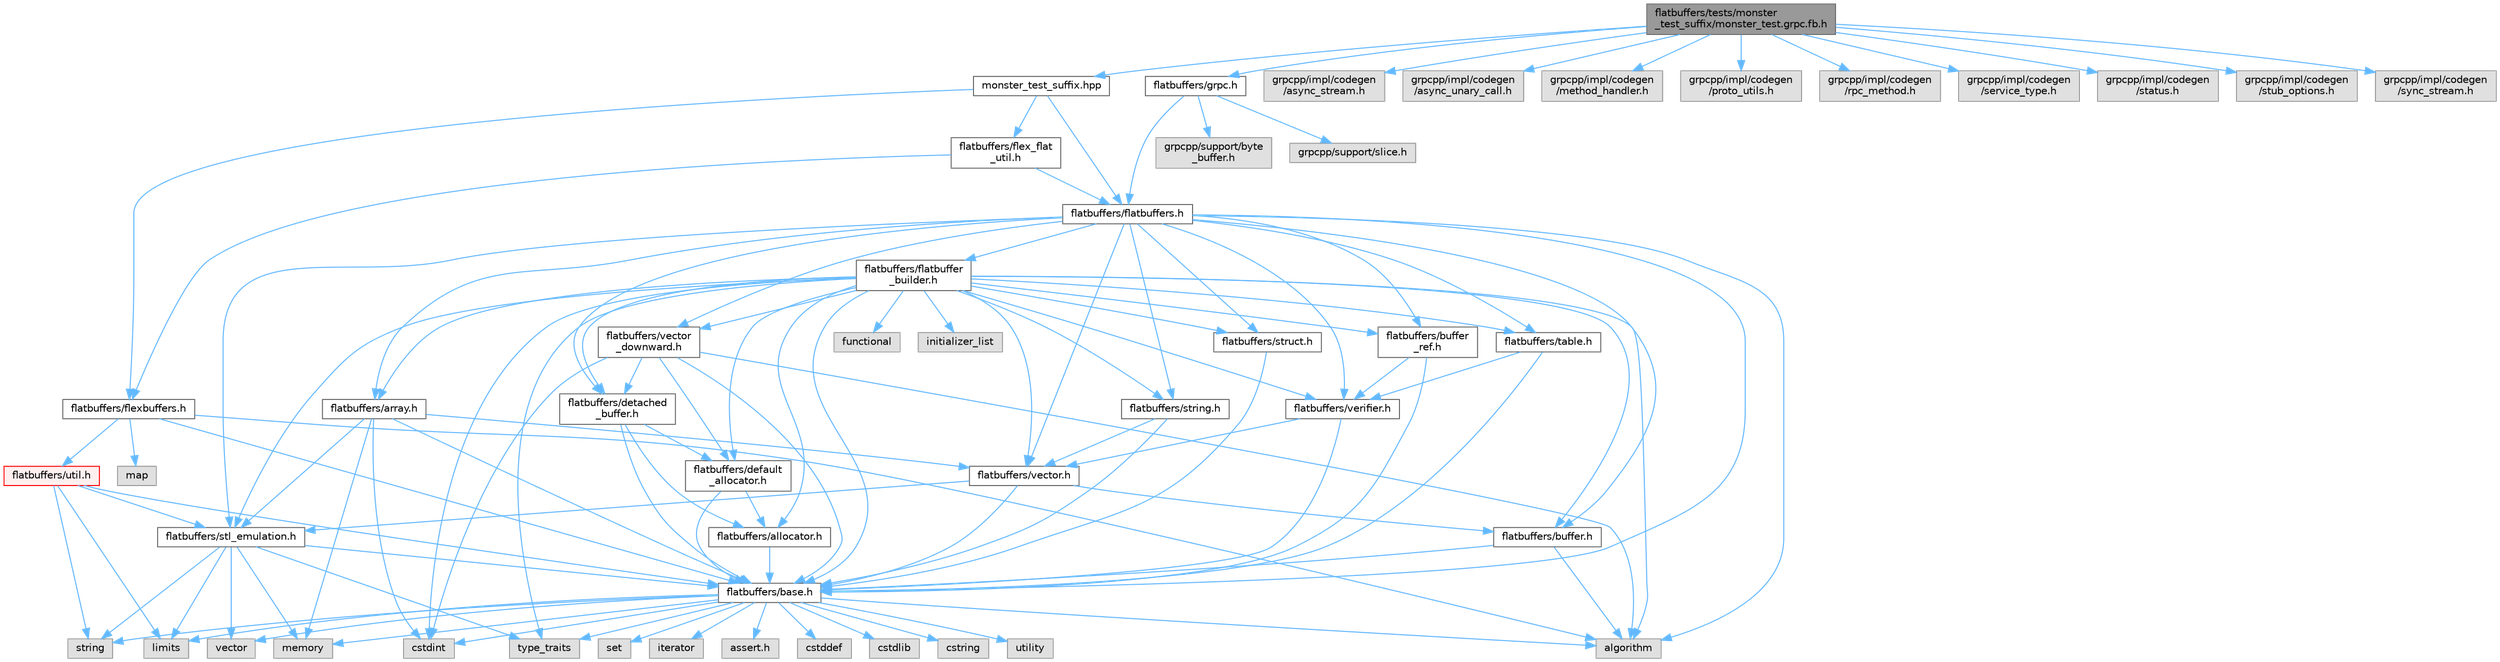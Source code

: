 digraph "flatbuffers/tests/monster_test_suffix/monster_test.grpc.fb.h"
{
 // LATEX_PDF_SIZE
  bgcolor="transparent";
  edge [fontname=Helvetica,fontsize=10,labelfontname=Helvetica,labelfontsize=10];
  node [fontname=Helvetica,fontsize=10,shape=box,height=0.2,width=0.4];
  Node1 [id="Node000001",label="flatbuffers/tests/monster\l_test_suffix/monster_test.grpc.fb.h",height=0.2,width=0.4,color="gray40", fillcolor="grey60", style="filled", fontcolor="black",tooltip=" "];
  Node1 -> Node2 [id="edge1_Node000001_Node000002",color="steelblue1",style="solid",tooltip=" "];
  Node2 [id="Node000002",label="monster_test_suffix.hpp",height=0.2,width=0.4,color="grey40", fillcolor="white", style="filled",URL="$monster__test__suffix_8hpp.html",tooltip=" "];
  Node2 -> Node3 [id="edge2_Node000002_Node000003",color="steelblue1",style="solid",tooltip=" "];
  Node3 [id="Node000003",label="flatbuffers/flatbuffers.h",height=0.2,width=0.4,color="grey40", fillcolor="white", style="filled",URL="$flatbuffers_8h.html",tooltip=" "];
  Node3 -> Node4 [id="edge3_Node000003_Node000004",color="steelblue1",style="solid",tooltip=" "];
  Node4 [id="Node000004",label="algorithm",height=0.2,width=0.4,color="grey60", fillcolor="#E0E0E0", style="filled",tooltip=" "];
  Node3 -> Node5 [id="edge4_Node000003_Node000005",color="steelblue1",style="solid",tooltip=" "];
  Node5 [id="Node000005",label="flatbuffers/array.h",height=0.2,width=0.4,color="grey40", fillcolor="white", style="filled",URL="$array_8h.html",tooltip=" "];
  Node5 -> Node6 [id="edge5_Node000005_Node000006",color="steelblue1",style="solid",tooltip=" "];
  Node6 [id="Node000006",label="cstdint",height=0.2,width=0.4,color="grey60", fillcolor="#E0E0E0", style="filled",tooltip=" "];
  Node5 -> Node7 [id="edge6_Node000005_Node000007",color="steelblue1",style="solid",tooltip=" "];
  Node7 [id="Node000007",label="memory",height=0.2,width=0.4,color="grey60", fillcolor="#E0E0E0", style="filled",tooltip=" "];
  Node5 -> Node8 [id="edge7_Node000005_Node000008",color="steelblue1",style="solid",tooltip=" "];
  Node8 [id="Node000008",label="flatbuffers/base.h",height=0.2,width=0.4,color="grey40", fillcolor="white", style="filled",URL="$base_8h.html",tooltip=" "];
  Node8 -> Node9 [id="edge8_Node000008_Node000009",color="steelblue1",style="solid",tooltip=" "];
  Node9 [id="Node000009",label="assert.h",height=0.2,width=0.4,color="grey60", fillcolor="#E0E0E0", style="filled",tooltip=" "];
  Node8 -> Node6 [id="edge9_Node000008_Node000006",color="steelblue1",style="solid",tooltip=" "];
  Node8 -> Node10 [id="edge10_Node000008_Node000010",color="steelblue1",style="solid",tooltip=" "];
  Node10 [id="Node000010",label="cstddef",height=0.2,width=0.4,color="grey60", fillcolor="#E0E0E0", style="filled",tooltip=" "];
  Node8 -> Node11 [id="edge11_Node000008_Node000011",color="steelblue1",style="solid",tooltip=" "];
  Node11 [id="Node000011",label="cstdlib",height=0.2,width=0.4,color="grey60", fillcolor="#E0E0E0", style="filled",tooltip=" "];
  Node8 -> Node12 [id="edge12_Node000008_Node000012",color="steelblue1",style="solid",tooltip=" "];
  Node12 [id="Node000012",label="cstring",height=0.2,width=0.4,color="grey60", fillcolor="#E0E0E0", style="filled",tooltip=" "];
  Node8 -> Node13 [id="edge13_Node000008_Node000013",color="steelblue1",style="solid",tooltip=" "];
  Node13 [id="Node000013",label="utility",height=0.2,width=0.4,color="grey60", fillcolor="#E0E0E0", style="filled",tooltip=" "];
  Node8 -> Node14 [id="edge14_Node000008_Node000014",color="steelblue1",style="solid",tooltip=" "];
  Node14 [id="Node000014",label="string",height=0.2,width=0.4,color="grey60", fillcolor="#E0E0E0", style="filled",tooltip=" "];
  Node8 -> Node15 [id="edge15_Node000008_Node000015",color="steelblue1",style="solid",tooltip=" "];
  Node15 [id="Node000015",label="type_traits",height=0.2,width=0.4,color="grey60", fillcolor="#E0E0E0", style="filled",tooltip=" "];
  Node8 -> Node16 [id="edge16_Node000008_Node000016",color="steelblue1",style="solid",tooltip=" "];
  Node16 [id="Node000016",label="vector",height=0.2,width=0.4,color="grey60", fillcolor="#E0E0E0", style="filled",tooltip=" "];
  Node8 -> Node17 [id="edge17_Node000008_Node000017",color="steelblue1",style="solid",tooltip=" "];
  Node17 [id="Node000017",label="set",height=0.2,width=0.4,color="grey60", fillcolor="#E0E0E0", style="filled",tooltip=" "];
  Node8 -> Node4 [id="edge18_Node000008_Node000004",color="steelblue1",style="solid",tooltip=" "];
  Node8 -> Node18 [id="edge19_Node000008_Node000018",color="steelblue1",style="solid",tooltip=" "];
  Node18 [id="Node000018",label="limits",height=0.2,width=0.4,color="grey60", fillcolor="#E0E0E0", style="filled",tooltip=" "];
  Node8 -> Node19 [id="edge20_Node000008_Node000019",color="steelblue1",style="solid",tooltip=" "];
  Node19 [id="Node000019",label="iterator",height=0.2,width=0.4,color="grey60", fillcolor="#E0E0E0", style="filled",tooltip=" "];
  Node8 -> Node7 [id="edge21_Node000008_Node000007",color="steelblue1",style="solid",tooltip=" "];
  Node5 -> Node20 [id="edge22_Node000005_Node000020",color="steelblue1",style="solid",tooltip=" "];
  Node20 [id="Node000020",label="flatbuffers/stl_emulation.h",height=0.2,width=0.4,color="grey40", fillcolor="white", style="filled",URL="$stl__emulation_8h.html",tooltip=" "];
  Node20 -> Node8 [id="edge23_Node000020_Node000008",color="steelblue1",style="solid",tooltip=" "];
  Node20 -> Node14 [id="edge24_Node000020_Node000014",color="steelblue1",style="solid",tooltip=" "];
  Node20 -> Node15 [id="edge25_Node000020_Node000015",color="steelblue1",style="solid",tooltip=" "];
  Node20 -> Node16 [id="edge26_Node000020_Node000016",color="steelblue1",style="solid",tooltip=" "];
  Node20 -> Node7 [id="edge27_Node000020_Node000007",color="steelblue1",style="solid",tooltip=" "];
  Node20 -> Node18 [id="edge28_Node000020_Node000018",color="steelblue1",style="solid",tooltip=" "];
  Node5 -> Node21 [id="edge29_Node000005_Node000021",color="steelblue1",style="solid",tooltip=" "];
  Node21 [id="Node000021",label="flatbuffers/vector.h",height=0.2,width=0.4,color="grey40", fillcolor="white", style="filled",URL="$vector_8h.html",tooltip=" "];
  Node21 -> Node8 [id="edge30_Node000021_Node000008",color="steelblue1",style="solid",tooltip=" "];
  Node21 -> Node22 [id="edge31_Node000021_Node000022",color="steelblue1",style="solid",tooltip=" "];
  Node22 [id="Node000022",label="flatbuffers/buffer.h",height=0.2,width=0.4,color="grey40", fillcolor="white", style="filled",URL="$buffer_8h.html",tooltip=" "];
  Node22 -> Node4 [id="edge32_Node000022_Node000004",color="steelblue1",style="solid",tooltip=" "];
  Node22 -> Node8 [id="edge33_Node000022_Node000008",color="steelblue1",style="solid",tooltip=" "];
  Node21 -> Node20 [id="edge34_Node000021_Node000020",color="steelblue1",style="solid",tooltip=" "];
  Node3 -> Node8 [id="edge35_Node000003_Node000008",color="steelblue1",style="solid",tooltip=" "];
  Node3 -> Node22 [id="edge36_Node000003_Node000022",color="steelblue1",style="solid",tooltip=" "];
  Node3 -> Node23 [id="edge37_Node000003_Node000023",color="steelblue1",style="solid",tooltip=" "];
  Node23 [id="Node000023",label="flatbuffers/buffer\l_ref.h",height=0.2,width=0.4,color="grey40", fillcolor="white", style="filled",URL="$buffer__ref_8h.html",tooltip=" "];
  Node23 -> Node8 [id="edge38_Node000023_Node000008",color="steelblue1",style="solid",tooltip=" "];
  Node23 -> Node24 [id="edge39_Node000023_Node000024",color="steelblue1",style="solid",tooltip=" "];
  Node24 [id="Node000024",label="flatbuffers/verifier.h",height=0.2,width=0.4,color="grey40", fillcolor="white", style="filled",URL="$verifier_8h.html",tooltip=" "];
  Node24 -> Node8 [id="edge40_Node000024_Node000008",color="steelblue1",style="solid",tooltip=" "];
  Node24 -> Node21 [id="edge41_Node000024_Node000021",color="steelblue1",style="solid",tooltip=" "];
  Node3 -> Node25 [id="edge42_Node000003_Node000025",color="steelblue1",style="solid",tooltip=" "];
  Node25 [id="Node000025",label="flatbuffers/detached\l_buffer.h",height=0.2,width=0.4,color="grey40", fillcolor="white", style="filled",URL="$detached__buffer_8h.html",tooltip=" "];
  Node25 -> Node26 [id="edge43_Node000025_Node000026",color="steelblue1",style="solid",tooltip=" "];
  Node26 [id="Node000026",label="flatbuffers/allocator.h",height=0.2,width=0.4,color="grey40", fillcolor="white", style="filled",URL="$allocator_8h.html",tooltip=" "];
  Node26 -> Node8 [id="edge44_Node000026_Node000008",color="steelblue1",style="solid",tooltip=" "];
  Node25 -> Node8 [id="edge45_Node000025_Node000008",color="steelblue1",style="solid",tooltip=" "];
  Node25 -> Node27 [id="edge46_Node000025_Node000027",color="steelblue1",style="solid",tooltip=" "];
  Node27 [id="Node000027",label="flatbuffers/default\l_allocator.h",height=0.2,width=0.4,color="grey40", fillcolor="white", style="filled",URL="$default__allocator_8h.html",tooltip=" "];
  Node27 -> Node26 [id="edge47_Node000027_Node000026",color="steelblue1",style="solid",tooltip=" "];
  Node27 -> Node8 [id="edge48_Node000027_Node000008",color="steelblue1",style="solid",tooltip=" "];
  Node3 -> Node28 [id="edge49_Node000003_Node000028",color="steelblue1",style="solid",tooltip=" "];
  Node28 [id="Node000028",label="flatbuffers/flatbuffer\l_builder.h",height=0.2,width=0.4,color="grey40", fillcolor="white", style="filled",URL="$flatbuffer__builder_8h.html",tooltip=" "];
  Node28 -> Node4 [id="edge50_Node000028_Node000004",color="steelblue1",style="solid",tooltip=" "];
  Node28 -> Node6 [id="edge51_Node000028_Node000006",color="steelblue1",style="solid",tooltip=" "];
  Node28 -> Node29 [id="edge52_Node000028_Node000029",color="steelblue1",style="solid",tooltip=" "];
  Node29 [id="Node000029",label="functional",height=0.2,width=0.4,color="grey60", fillcolor="#E0E0E0", style="filled",tooltip=" "];
  Node28 -> Node30 [id="edge53_Node000028_Node000030",color="steelblue1",style="solid",tooltip=" "];
  Node30 [id="Node000030",label="initializer_list",height=0.2,width=0.4,color="grey60", fillcolor="#E0E0E0", style="filled",tooltip=" "];
  Node28 -> Node15 [id="edge54_Node000028_Node000015",color="steelblue1",style="solid",tooltip=" "];
  Node28 -> Node26 [id="edge55_Node000028_Node000026",color="steelblue1",style="solid",tooltip=" "];
  Node28 -> Node5 [id="edge56_Node000028_Node000005",color="steelblue1",style="solid",tooltip=" "];
  Node28 -> Node8 [id="edge57_Node000028_Node000008",color="steelblue1",style="solid",tooltip=" "];
  Node28 -> Node22 [id="edge58_Node000028_Node000022",color="steelblue1",style="solid",tooltip=" "];
  Node28 -> Node23 [id="edge59_Node000028_Node000023",color="steelblue1",style="solid",tooltip=" "];
  Node28 -> Node27 [id="edge60_Node000028_Node000027",color="steelblue1",style="solid",tooltip=" "];
  Node28 -> Node25 [id="edge61_Node000028_Node000025",color="steelblue1",style="solid",tooltip=" "];
  Node28 -> Node20 [id="edge62_Node000028_Node000020",color="steelblue1",style="solid",tooltip=" "];
  Node28 -> Node31 [id="edge63_Node000028_Node000031",color="steelblue1",style="solid",tooltip=" "];
  Node31 [id="Node000031",label="flatbuffers/string.h",height=0.2,width=0.4,color="grey40", fillcolor="white", style="filled",URL="$string_8h.html",tooltip=" "];
  Node31 -> Node8 [id="edge64_Node000031_Node000008",color="steelblue1",style="solid",tooltip=" "];
  Node31 -> Node21 [id="edge65_Node000031_Node000021",color="steelblue1",style="solid",tooltip=" "];
  Node28 -> Node32 [id="edge66_Node000028_Node000032",color="steelblue1",style="solid",tooltip=" "];
  Node32 [id="Node000032",label="flatbuffers/struct.h",height=0.2,width=0.4,color="grey40", fillcolor="white", style="filled",URL="$struct_8h.html",tooltip=" "];
  Node32 -> Node8 [id="edge67_Node000032_Node000008",color="steelblue1",style="solid",tooltip=" "];
  Node28 -> Node33 [id="edge68_Node000028_Node000033",color="steelblue1",style="solid",tooltip=" "];
  Node33 [id="Node000033",label="flatbuffers/table.h",height=0.2,width=0.4,color="grey40", fillcolor="white", style="filled",URL="$table_8h.html",tooltip=" "];
  Node33 -> Node8 [id="edge69_Node000033_Node000008",color="steelblue1",style="solid",tooltip=" "];
  Node33 -> Node24 [id="edge70_Node000033_Node000024",color="steelblue1",style="solid",tooltip=" "];
  Node28 -> Node21 [id="edge71_Node000028_Node000021",color="steelblue1",style="solid",tooltip=" "];
  Node28 -> Node34 [id="edge72_Node000028_Node000034",color="steelblue1",style="solid",tooltip=" "];
  Node34 [id="Node000034",label="flatbuffers/vector\l_downward.h",height=0.2,width=0.4,color="grey40", fillcolor="white", style="filled",URL="$vector__downward_8h.html",tooltip=" "];
  Node34 -> Node4 [id="edge73_Node000034_Node000004",color="steelblue1",style="solid",tooltip=" "];
  Node34 -> Node6 [id="edge74_Node000034_Node000006",color="steelblue1",style="solid",tooltip=" "];
  Node34 -> Node8 [id="edge75_Node000034_Node000008",color="steelblue1",style="solid",tooltip=" "];
  Node34 -> Node27 [id="edge76_Node000034_Node000027",color="steelblue1",style="solid",tooltip=" "];
  Node34 -> Node25 [id="edge77_Node000034_Node000025",color="steelblue1",style="solid",tooltip=" "];
  Node28 -> Node24 [id="edge78_Node000028_Node000024",color="steelblue1",style="solid",tooltip=" "];
  Node3 -> Node20 [id="edge79_Node000003_Node000020",color="steelblue1",style="solid",tooltip=" "];
  Node3 -> Node31 [id="edge80_Node000003_Node000031",color="steelblue1",style="solid",tooltip=" "];
  Node3 -> Node32 [id="edge81_Node000003_Node000032",color="steelblue1",style="solid",tooltip=" "];
  Node3 -> Node33 [id="edge82_Node000003_Node000033",color="steelblue1",style="solid",tooltip=" "];
  Node3 -> Node21 [id="edge83_Node000003_Node000021",color="steelblue1",style="solid",tooltip=" "];
  Node3 -> Node34 [id="edge84_Node000003_Node000034",color="steelblue1",style="solid",tooltip=" "];
  Node3 -> Node24 [id="edge85_Node000003_Node000024",color="steelblue1",style="solid",tooltip=" "];
  Node2 -> Node35 [id="edge86_Node000002_Node000035",color="steelblue1",style="solid",tooltip=" "];
  Node35 [id="Node000035",label="flatbuffers/flexbuffers.h",height=0.2,width=0.4,color="grey40", fillcolor="white", style="filled",URL="$flexbuffers_8h.html",tooltip=" "];
  Node35 -> Node4 [id="edge87_Node000035_Node000004",color="steelblue1",style="solid",tooltip=" "];
  Node35 -> Node36 [id="edge88_Node000035_Node000036",color="steelblue1",style="solid",tooltip=" "];
  Node36 [id="Node000036",label="map",height=0.2,width=0.4,color="grey60", fillcolor="#E0E0E0", style="filled",tooltip=" "];
  Node35 -> Node8 [id="edge89_Node000035_Node000008",color="steelblue1",style="solid",tooltip=" "];
  Node35 -> Node37 [id="edge90_Node000035_Node000037",color="steelblue1",style="solid",tooltip=" "];
  Node37 [id="Node000037",label="flatbuffers/util.h",height=0.2,width=0.4,color="red", fillcolor="#FFF0F0", style="filled",URL="$util_8h.html",tooltip=" "];
  Node37 -> Node8 [id="edge91_Node000037_Node000008",color="steelblue1",style="solid",tooltip=" "];
  Node37 -> Node20 [id="edge92_Node000037_Node000020",color="steelblue1",style="solid",tooltip=" "];
  Node37 -> Node18 [id="edge93_Node000037_Node000018",color="steelblue1",style="solid",tooltip=" "];
  Node37 -> Node14 [id="edge94_Node000037_Node000014",color="steelblue1",style="solid",tooltip=" "];
  Node2 -> Node43 [id="edge95_Node000002_Node000043",color="steelblue1",style="solid",tooltip=" "];
  Node43 [id="Node000043",label="flatbuffers/flex_flat\l_util.h",height=0.2,width=0.4,color="grey40", fillcolor="white", style="filled",URL="$flex__flat__util_8h.html",tooltip=" "];
  Node43 -> Node3 [id="edge96_Node000043_Node000003",color="steelblue1",style="solid",tooltip=" "];
  Node43 -> Node35 [id="edge97_Node000043_Node000035",color="steelblue1",style="solid",tooltip=" "];
  Node1 -> Node44 [id="edge98_Node000001_Node000044",color="steelblue1",style="solid",tooltip=" "];
  Node44 [id="Node000044",label="flatbuffers/grpc.h",height=0.2,width=0.4,color="grey40", fillcolor="white", style="filled",URL="$grpc_8h.html",tooltip=" "];
  Node44 -> Node3 [id="edge99_Node000044_Node000003",color="steelblue1",style="solid",tooltip=" "];
  Node44 -> Node45 [id="edge100_Node000044_Node000045",color="steelblue1",style="solid",tooltip=" "];
  Node45 [id="Node000045",label="grpcpp/support/byte\l_buffer.h",height=0.2,width=0.4,color="grey60", fillcolor="#E0E0E0", style="filled",tooltip=" "];
  Node44 -> Node46 [id="edge101_Node000044_Node000046",color="steelblue1",style="solid",tooltip=" "];
  Node46 [id="Node000046",label="grpcpp/support/slice.h",height=0.2,width=0.4,color="grey60", fillcolor="#E0E0E0", style="filled",tooltip=" "];
  Node1 -> Node47 [id="edge102_Node000001_Node000047",color="steelblue1",style="solid",tooltip=" "];
  Node47 [id="Node000047",label="grpcpp/impl/codegen\l/async_stream.h",height=0.2,width=0.4,color="grey60", fillcolor="#E0E0E0", style="filled",tooltip=" "];
  Node1 -> Node48 [id="edge103_Node000001_Node000048",color="steelblue1",style="solid",tooltip=" "];
  Node48 [id="Node000048",label="grpcpp/impl/codegen\l/async_unary_call.h",height=0.2,width=0.4,color="grey60", fillcolor="#E0E0E0", style="filled",tooltip=" "];
  Node1 -> Node49 [id="edge104_Node000001_Node000049",color="steelblue1",style="solid",tooltip=" "];
  Node49 [id="Node000049",label="grpcpp/impl/codegen\l/method_handler.h",height=0.2,width=0.4,color="grey60", fillcolor="#E0E0E0", style="filled",tooltip=" "];
  Node1 -> Node50 [id="edge105_Node000001_Node000050",color="steelblue1",style="solid",tooltip=" "];
  Node50 [id="Node000050",label="grpcpp/impl/codegen\l/proto_utils.h",height=0.2,width=0.4,color="grey60", fillcolor="#E0E0E0", style="filled",tooltip=" "];
  Node1 -> Node51 [id="edge106_Node000001_Node000051",color="steelblue1",style="solid",tooltip=" "];
  Node51 [id="Node000051",label="grpcpp/impl/codegen\l/rpc_method.h",height=0.2,width=0.4,color="grey60", fillcolor="#E0E0E0", style="filled",tooltip=" "];
  Node1 -> Node52 [id="edge107_Node000001_Node000052",color="steelblue1",style="solid",tooltip=" "];
  Node52 [id="Node000052",label="grpcpp/impl/codegen\l/service_type.h",height=0.2,width=0.4,color="grey60", fillcolor="#E0E0E0", style="filled",tooltip=" "];
  Node1 -> Node53 [id="edge108_Node000001_Node000053",color="steelblue1",style="solid",tooltip=" "];
  Node53 [id="Node000053",label="grpcpp/impl/codegen\l/status.h",height=0.2,width=0.4,color="grey60", fillcolor="#E0E0E0", style="filled",tooltip=" "];
  Node1 -> Node54 [id="edge109_Node000001_Node000054",color="steelblue1",style="solid",tooltip=" "];
  Node54 [id="Node000054",label="grpcpp/impl/codegen\l/stub_options.h",height=0.2,width=0.4,color="grey60", fillcolor="#E0E0E0", style="filled",tooltip=" "];
  Node1 -> Node55 [id="edge110_Node000001_Node000055",color="steelblue1",style="solid",tooltip=" "];
  Node55 [id="Node000055",label="grpcpp/impl/codegen\l/sync_stream.h",height=0.2,width=0.4,color="grey60", fillcolor="#E0E0E0", style="filled",tooltip=" "];
}
